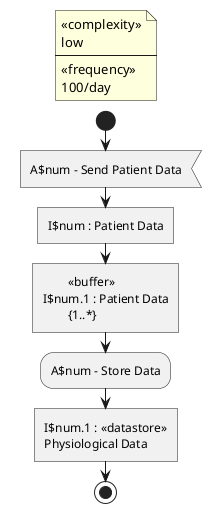 @startuml send_patient_data

!$num = 1

floating note
<<complexity>>
low
----
' same as send physiological
<<frequency>>
100/day 
end note

start
:A$num - Send Patient Data; <<input>>
:I$num : Patient Data; <<task>>
:\t<<buffer>>
I$num.1 : Patient Data
\t{1..*}; <<task>>
!$num = $num + 1
:A$num - Store Data;
:I$num.1 : <<datastore>>
Physiological Data; <<task>>
stop
@enduml
